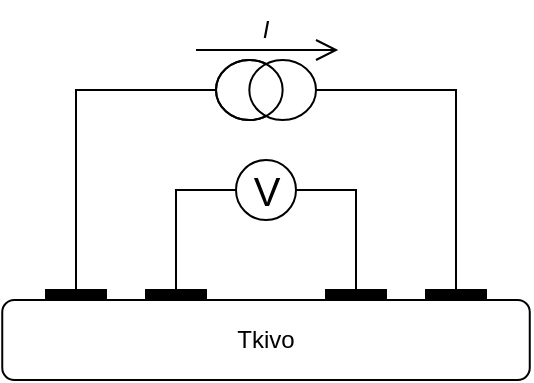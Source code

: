 <mxfile version="24.2.5" type="device">
  <diagram name="Page-1" id="snYNN-4bS_EaSePxcV-S">
    <mxGraphModel dx="398" dy="250" grid="1" gridSize="10" guides="1" tooltips="1" connect="1" arrows="1" fold="1" page="1" pageScale="1" pageWidth="827" pageHeight="1169" math="0" shadow="0">
      <root>
        <mxCell id="0" />
        <mxCell id="1" parent="0" />
        <mxCell id="RRLKJaSKJRJOY-7zZaRk-1" value="" style="rounded=1;whiteSpace=wrap;html=1;" vertex="1" parent="1">
          <mxGeometry x="258.13" y="290" width="263.75" height="40" as="geometry" />
        </mxCell>
        <mxCell id="RRLKJaSKJRJOY-7zZaRk-13" style="edgeStyle=orthogonalEdgeStyle;rounded=0;orthogonalLoop=1;jettySize=auto;html=1;exitX=1;exitY=0.5;exitDx=0;exitDy=0;entryX=0.5;entryY=0;entryDx=0;entryDy=0;endArrow=none;endFill=0;" edge="1" parent="1" source="RRLKJaSKJRJOY-7zZaRk-2" target="RRLKJaSKJRJOY-7zZaRk-9">
          <mxGeometry relative="1" as="geometry" />
        </mxCell>
        <mxCell id="RRLKJaSKJRJOY-7zZaRk-14" style="edgeStyle=orthogonalEdgeStyle;rounded=0;orthogonalLoop=1;jettySize=auto;html=1;exitX=0;exitY=0.5;exitDx=0;exitDy=0;entryX=0.5;entryY=0;entryDx=0;entryDy=0;endArrow=none;endFill=0;" edge="1" parent="1" source="RRLKJaSKJRJOY-7zZaRk-2" target="RRLKJaSKJRJOY-7zZaRk-7">
          <mxGeometry relative="1" as="geometry" />
        </mxCell>
        <mxCell id="RRLKJaSKJRJOY-7zZaRk-2" value="V" style="verticalLabelPosition=middle;shadow=0;dashed=0;align=center;html=1;verticalAlign=middle;strokeWidth=1;shape=ellipse;aspect=fixed;fontSize=20;" vertex="1" parent="1">
          <mxGeometry x="375" y="220" width="30" height="30" as="geometry" />
        </mxCell>
        <mxCell id="RRLKJaSKJRJOY-7zZaRk-16" style="edgeStyle=orthogonalEdgeStyle;rounded=0;orthogonalLoop=1;jettySize=auto;html=1;exitX=0.5;exitY=0;exitDx=0;exitDy=0;exitPerimeter=0;entryX=0.5;entryY=0;entryDx=0;entryDy=0;endArrow=none;endFill=0;" edge="1" parent="1" source="RRLKJaSKJRJOY-7zZaRk-3" target="RRLKJaSKJRJOY-7zZaRk-11">
          <mxGeometry relative="1" as="geometry" />
        </mxCell>
        <mxCell id="RRLKJaSKJRJOY-7zZaRk-17" style="edgeStyle=orthogonalEdgeStyle;rounded=0;orthogonalLoop=1;jettySize=auto;html=1;exitX=0.5;exitY=1;exitDx=0;exitDy=0;exitPerimeter=0;entryX=0.5;entryY=0;entryDx=0;entryDy=0;endArrow=none;endFill=0;" edge="1" parent="1" source="RRLKJaSKJRJOY-7zZaRk-3" target="RRLKJaSKJRJOY-7zZaRk-10">
          <mxGeometry relative="1" as="geometry" />
        </mxCell>
        <mxCell id="RRLKJaSKJRJOY-7zZaRk-3" value="" style="pointerEvents=1;verticalLabelPosition=bottom;shadow=0;dashed=0;align=center;html=1;verticalAlign=top;shape=mxgraph.electrical.signal_sources.current_source;direction=south;" vertex="1" parent="1">
          <mxGeometry x="365" y="170" width="50" height="30" as="geometry" />
        </mxCell>
        <mxCell id="RRLKJaSKJRJOY-7zZaRk-4" value="" style="verticalLabelPosition=top;verticalAlign=bottom;shape=mxgraph.electrical.signal_sources.current_flow;shadow=0;dashed=0;align=center;strokeWidth=1;html=1;direction=east;" vertex="1" parent="1">
          <mxGeometry x="355" y="160" width="70" height="10" as="geometry" />
        </mxCell>
        <mxCell id="RRLKJaSKJRJOY-7zZaRk-7" value="" style="rounded=0;whiteSpace=wrap;html=1;fillColor=#000000;" vertex="1" parent="1">
          <mxGeometry x="330" y="285" width="30" height="5" as="geometry" />
        </mxCell>
        <mxCell id="RRLKJaSKJRJOY-7zZaRk-9" value="" style="rounded=0;whiteSpace=wrap;html=1;fillColor=#000000;" vertex="1" parent="1">
          <mxGeometry x="420" y="285" width="30" height="5" as="geometry" />
        </mxCell>
        <mxCell id="RRLKJaSKJRJOY-7zZaRk-10" value="" style="rounded=0;whiteSpace=wrap;html=1;fillColor=#000000;" vertex="1" parent="1">
          <mxGeometry x="280" y="285" width="30" height="5" as="geometry" />
        </mxCell>
        <mxCell id="RRLKJaSKJRJOY-7zZaRk-11" value="" style="rounded=0;whiteSpace=wrap;html=1;fillColor=#000000;" vertex="1" parent="1">
          <mxGeometry x="470" y="285" width="30" height="5" as="geometry" />
        </mxCell>
        <mxCell id="RRLKJaSKJRJOY-7zZaRk-18" value="Tkivo" style="text;html=1;align=center;verticalAlign=middle;whiteSpace=wrap;rounded=0;" vertex="1" parent="1">
          <mxGeometry x="360" y="295" width="60" height="30" as="geometry" />
        </mxCell>
        <mxCell id="RRLKJaSKJRJOY-7zZaRk-19" value="I" style="text;html=1;align=center;verticalAlign=middle;whiteSpace=wrap;rounded=0;fontStyle=2" vertex="1" parent="1">
          <mxGeometry x="360" y="140" width="60" height="30" as="geometry" />
        </mxCell>
      </root>
    </mxGraphModel>
  </diagram>
</mxfile>
